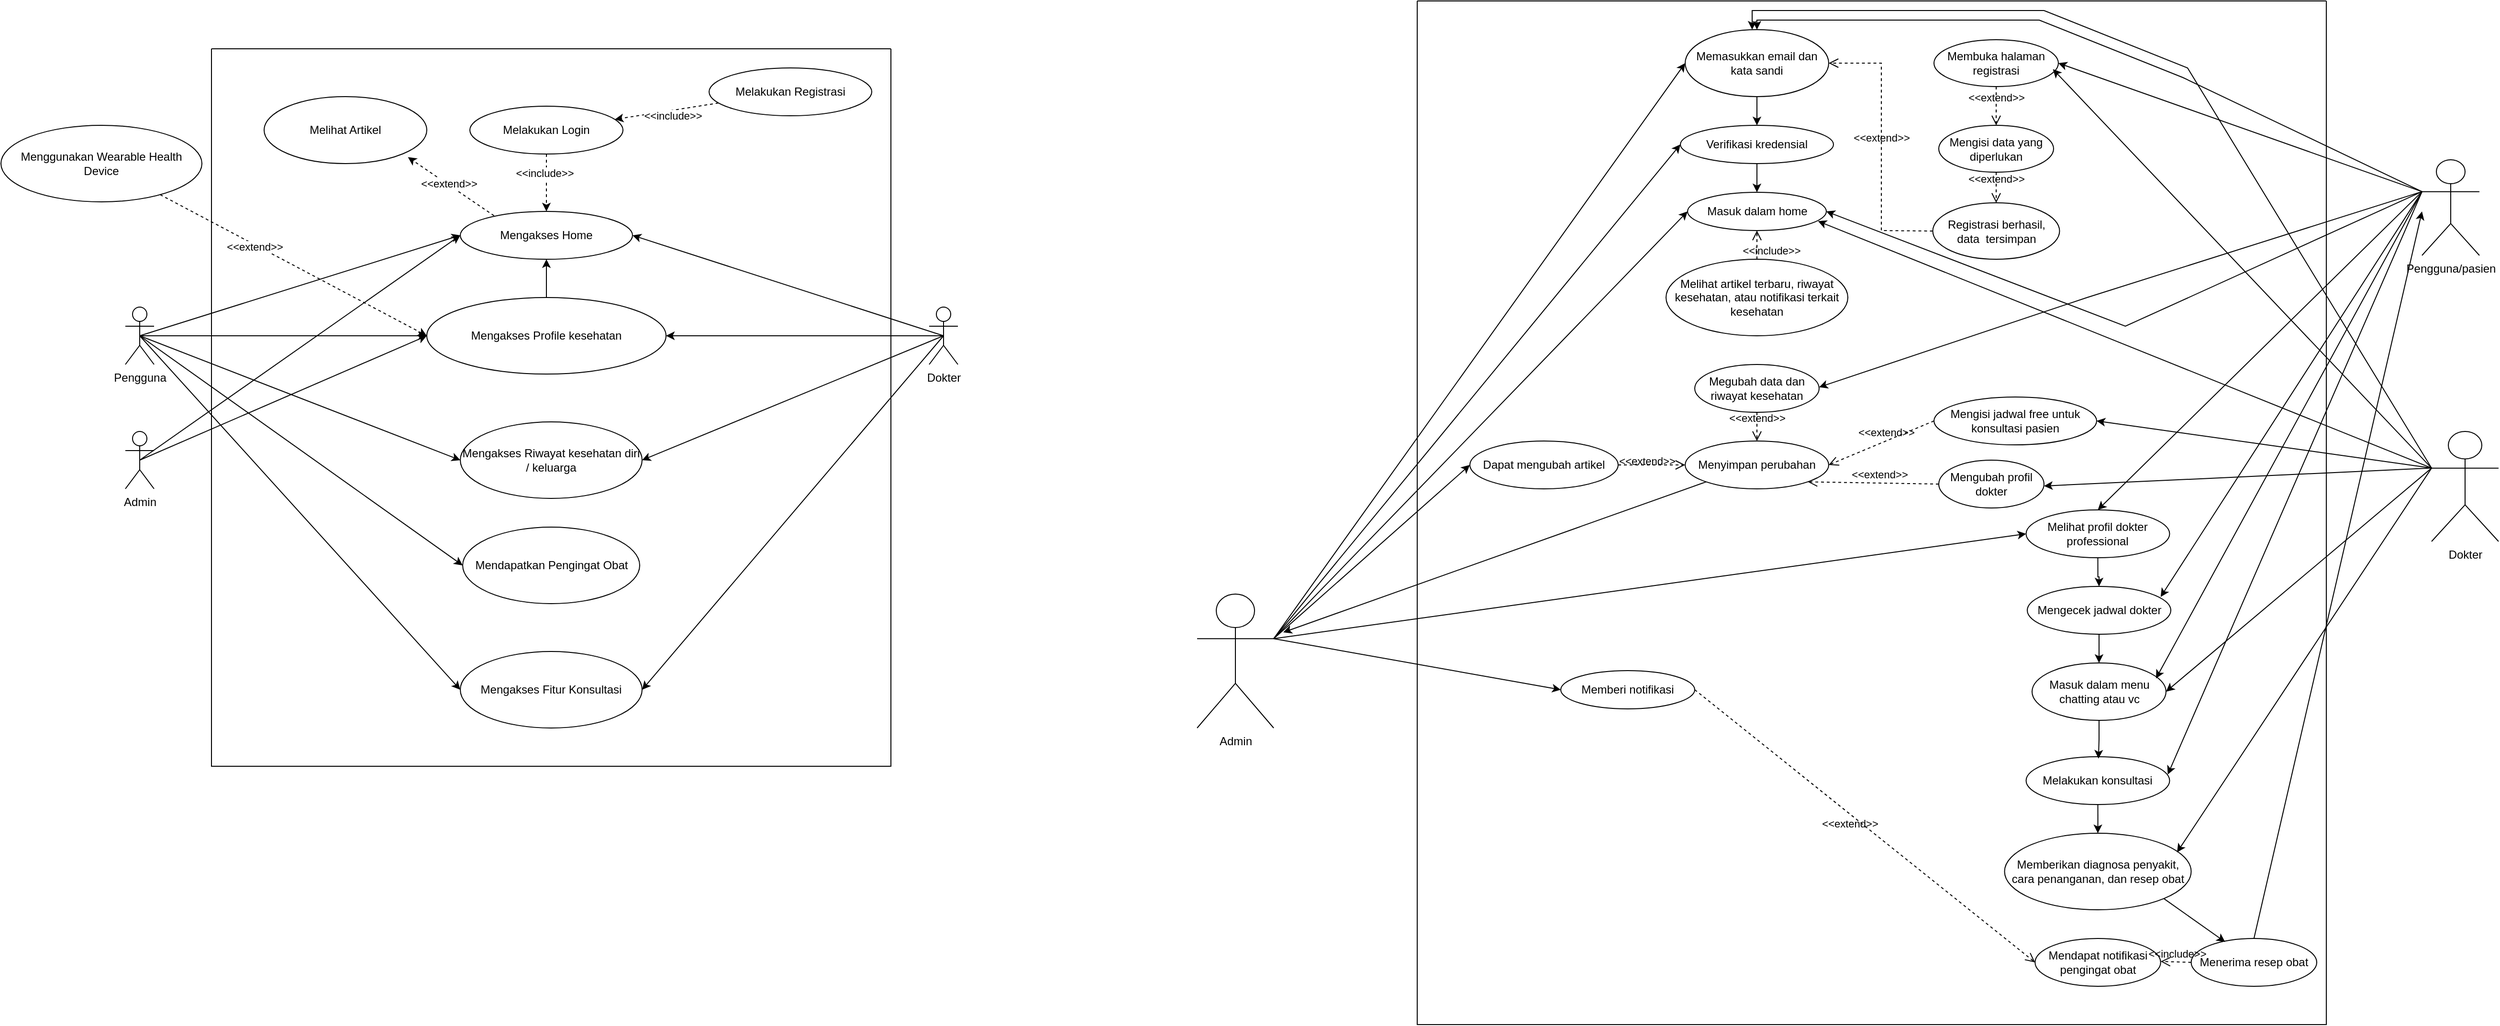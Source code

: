 <mxfile version="24.8.3" pages="2">
  <diagram name="Page-1" id="B0hmuPbm0VEshT8cctYc">
    <mxGraphModel dx="2436" dy="2433" grid="1" gridSize="10" guides="1" tooltips="1" connect="1" arrows="1" fold="1" page="1" pageScale="1" pageWidth="850" pageHeight="1100" math="0" shadow="0">
      <root>
        <mxCell id="0" />
        <mxCell id="1" parent="0" />
        <mxCell id="uNBusU7-LIBpm6ln_LhO-8" style="rounded=0;orthogonalLoop=1;jettySize=auto;html=1;entryX=0;entryY=0.5;entryDx=0;entryDy=0;exitX=0.5;exitY=0.5;exitDx=0;exitDy=0;exitPerimeter=0;" parent="1" source="uNBusU7-LIBpm6ln_LhO-1" target="uNBusU7-LIBpm6ln_LhO-9" edge="1">
          <mxGeometry relative="1" as="geometry">
            <mxPoint x="170" y="-80" as="sourcePoint" />
          </mxGeometry>
        </mxCell>
        <mxCell id="uNBusU7-LIBpm6ln_LhO-23" style="rounded=0;orthogonalLoop=1;jettySize=auto;html=1;exitX=0.5;exitY=0.5;exitDx=0;exitDy=0;exitPerimeter=0;" parent="1" source="uNBusU7-LIBpm6ln_LhO-1" target="uNBusU7-LIBpm6ln_LhO-17" edge="1">
          <mxGeometry relative="1" as="geometry" />
        </mxCell>
        <mxCell id="uNBusU7-LIBpm6ln_LhO-27" style="rounded=0;orthogonalLoop=1;jettySize=auto;html=1;entryX=0;entryY=0.5;entryDx=0;entryDy=0;exitX=0.5;exitY=0.5;exitDx=0;exitDy=0;exitPerimeter=0;" parent="1" source="uNBusU7-LIBpm6ln_LhO-1" target="uNBusU7-LIBpm6ln_LhO-25" edge="1">
          <mxGeometry relative="1" as="geometry" />
        </mxCell>
        <mxCell id="uNBusU7-LIBpm6ln_LhO-29" style="rounded=0;orthogonalLoop=1;jettySize=auto;html=1;entryX=0;entryY=0.5;entryDx=0;entryDy=0;exitX=0.5;exitY=0.5;exitDx=0;exitDy=0;exitPerimeter=0;" parent="1" source="uNBusU7-LIBpm6ln_LhO-1" target="uNBusU7-LIBpm6ln_LhO-26" edge="1">
          <mxGeometry relative="1" as="geometry" />
        </mxCell>
        <mxCell id="uNBusU7-LIBpm6ln_LhO-31" style="rounded=0;orthogonalLoop=1;jettySize=auto;html=1;entryX=0;entryY=0.5;entryDx=0;entryDy=0;exitX=0.5;exitY=0.5;exitDx=0;exitDy=0;exitPerimeter=0;" parent="1" source="uNBusU7-LIBpm6ln_LhO-1" target="uNBusU7-LIBpm6ln_LhO-24" edge="1">
          <mxGeometry relative="1" as="geometry" />
        </mxCell>
        <mxCell id="uNBusU7-LIBpm6ln_LhO-1" value="Pengguna" style="shape=umlActor;verticalLabelPosition=bottom;verticalAlign=top;html=1;outlineConnect=0;" parent="1" vertex="1">
          <mxGeometry x="140" y="-100" width="30" height="60" as="geometry" />
        </mxCell>
        <mxCell id="uNBusU7-LIBpm6ln_LhO-19" style="rounded=0;orthogonalLoop=1;jettySize=auto;html=1;entryX=0;entryY=0.5;entryDx=0;entryDy=0;exitX=0.5;exitY=0.5;exitDx=0;exitDy=0;exitPerimeter=0;" parent="1" source="uNBusU7-LIBpm6ln_LhO-2" target="uNBusU7-LIBpm6ln_LhO-17" edge="1">
          <mxGeometry relative="1" as="geometry" />
        </mxCell>
        <mxCell id="uNBusU7-LIBpm6ln_LhO-2" value="Admin" style="shape=umlActor;verticalLabelPosition=bottom;verticalAlign=top;html=1;outlineConnect=0;" parent="1" vertex="1">
          <mxGeometry x="140" y="30" width="30" height="60" as="geometry" />
        </mxCell>
        <mxCell id="uNBusU7-LIBpm6ln_LhO-11" style="rounded=0;orthogonalLoop=1;jettySize=auto;html=1;entryX=1;entryY=0.5;entryDx=0;entryDy=0;exitX=0.5;exitY=0.5;exitDx=0;exitDy=0;exitPerimeter=0;" parent="1" source="uNBusU7-LIBpm6ln_LhO-3" target="uNBusU7-LIBpm6ln_LhO-9" edge="1">
          <mxGeometry relative="1" as="geometry" />
        </mxCell>
        <mxCell id="uNBusU7-LIBpm6ln_LhO-20" style="rounded=0;orthogonalLoop=1;jettySize=auto;html=1;entryX=1;entryY=0.5;entryDx=0;entryDy=0;exitX=0.5;exitY=0.5;exitDx=0;exitDy=0;exitPerimeter=0;" parent="1" source="uNBusU7-LIBpm6ln_LhO-3" target="uNBusU7-LIBpm6ln_LhO-17" edge="1">
          <mxGeometry relative="1" as="geometry" />
        </mxCell>
        <mxCell id="uNBusU7-LIBpm6ln_LhO-28" style="rounded=0;orthogonalLoop=1;jettySize=auto;html=1;entryX=1;entryY=0.5;entryDx=0;entryDy=0;exitX=0.5;exitY=0.5;exitDx=0;exitDy=0;exitPerimeter=0;" parent="1" source="uNBusU7-LIBpm6ln_LhO-3" target="uNBusU7-LIBpm6ln_LhO-25" edge="1">
          <mxGeometry relative="1" as="geometry" />
        </mxCell>
        <mxCell id="uNBusU7-LIBpm6ln_LhO-30" style="rounded=0;orthogonalLoop=1;jettySize=auto;html=1;entryX=1;entryY=0.5;entryDx=0;entryDy=0;exitX=0.5;exitY=0.5;exitDx=0;exitDy=0;exitPerimeter=0;" parent="1" source="uNBusU7-LIBpm6ln_LhO-3" target="uNBusU7-LIBpm6ln_LhO-24" edge="1">
          <mxGeometry relative="1" as="geometry" />
        </mxCell>
        <mxCell id="uNBusU7-LIBpm6ln_LhO-3" value="Dokter" style="shape=umlActor;verticalLabelPosition=bottom;verticalAlign=top;html=1;outlineConnect=0;" parent="1" vertex="1">
          <mxGeometry x="980" y="-100" width="30" height="60" as="geometry" />
        </mxCell>
        <mxCell id="uNBusU7-LIBpm6ln_LhO-6" value="" style="swimlane;startSize=0;" parent="1" vertex="1">
          <mxGeometry x="230" y="-370" width="710" height="750" as="geometry" />
        </mxCell>
        <mxCell id="uNBusU7-LIBpm6ln_LhO-12" style="rounded=0;orthogonalLoop=1;jettySize=auto;html=1;dashed=1;" parent="uNBusU7-LIBpm6ln_LhO-6" source="uNBusU7-LIBpm6ln_LhO-7" target="uNBusU7-LIBpm6ln_LhO-9" edge="1">
          <mxGeometry relative="1" as="geometry" />
        </mxCell>
        <mxCell id="uNBusU7-LIBpm6ln_LhO-13" value="&amp;lt;&amp;lt;include&amp;gt;&amp;gt;" style="edgeLabel;html=1;align=center;verticalAlign=middle;resizable=0;points=[];" parent="uNBusU7-LIBpm6ln_LhO-12" vertex="1" connectable="0">
          <mxGeometry x="-0.345" y="-2" relative="1" as="geometry">
            <mxPoint as="offset" />
          </mxGeometry>
        </mxCell>
        <mxCell id="uNBusU7-LIBpm6ln_LhO-7" value="Melakukan Login" style="ellipse;whiteSpace=wrap;html=1;" parent="uNBusU7-LIBpm6ln_LhO-6" vertex="1">
          <mxGeometry x="270" y="60" width="160" height="50" as="geometry" />
        </mxCell>
        <mxCell id="uNBusU7-LIBpm6ln_LhO-9" value="Mengakses Home" style="ellipse;whiteSpace=wrap;html=1;" parent="uNBusU7-LIBpm6ln_LhO-6" vertex="1">
          <mxGeometry x="260" y="170" width="180" height="50" as="geometry" />
        </mxCell>
        <mxCell id="uNBusU7-LIBpm6ln_LhO-18" style="rounded=0;orthogonalLoop=1;jettySize=auto;html=1;" parent="uNBusU7-LIBpm6ln_LhO-6" source="uNBusU7-LIBpm6ln_LhO-17" target="uNBusU7-LIBpm6ln_LhO-9" edge="1">
          <mxGeometry relative="1" as="geometry" />
        </mxCell>
        <mxCell id="uNBusU7-LIBpm6ln_LhO-17" value="Mengakses Profile kesehatan" style="ellipse;whiteSpace=wrap;html=1;" parent="uNBusU7-LIBpm6ln_LhO-6" vertex="1">
          <mxGeometry x="225" y="260" width="250" height="80" as="geometry" />
        </mxCell>
        <mxCell id="uNBusU7-LIBpm6ln_LhO-24" value="Mengakses Fitur Konsultasi" style="ellipse;whiteSpace=wrap;html=1;" parent="uNBusU7-LIBpm6ln_LhO-6" vertex="1">
          <mxGeometry x="260" y="630" width="190" height="80" as="geometry" />
        </mxCell>
        <mxCell id="uNBusU7-LIBpm6ln_LhO-25" value="Mengakses Riwayat kesehatan diri / keluarga" style="ellipse;whiteSpace=wrap;html=1;" parent="uNBusU7-LIBpm6ln_LhO-6" vertex="1">
          <mxGeometry x="260" y="390" width="190" height="80" as="geometry" />
        </mxCell>
        <mxCell id="uNBusU7-LIBpm6ln_LhO-26" value="Mendapatkan Pengingat Obat" style="ellipse;whiteSpace=wrap;html=1;" parent="uNBusU7-LIBpm6ln_LhO-6" vertex="1">
          <mxGeometry x="262.5" y="500" width="185" height="80" as="geometry" />
        </mxCell>
        <mxCell id="uNBusU7-LIBpm6ln_LhO-14" value="Melakukan Registrasi" style="ellipse;whiteSpace=wrap;html=1;" parent="uNBusU7-LIBpm6ln_LhO-6" vertex="1">
          <mxGeometry x="520" y="20" width="170" height="50" as="geometry" />
        </mxCell>
        <mxCell id="uNBusU7-LIBpm6ln_LhO-15" style="rounded=0;orthogonalLoop=1;jettySize=auto;html=1;dashed=1;" parent="uNBusU7-LIBpm6ln_LhO-6" source="uNBusU7-LIBpm6ln_LhO-14" target="uNBusU7-LIBpm6ln_LhO-7" edge="1">
          <mxGeometry relative="1" as="geometry" />
        </mxCell>
        <mxCell id="uNBusU7-LIBpm6ln_LhO-16" value="&amp;lt;&amp;lt;include&amp;gt;&amp;gt;" style="edgeLabel;html=1;align=center;verticalAlign=middle;resizable=0;points=[];" parent="uNBusU7-LIBpm6ln_LhO-15" vertex="1" connectable="0">
          <mxGeometry x="-0.101" y="5" relative="1" as="geometry">
            <mxPoint as="offset" />
          </mxGeometry>
        </mxCell>
        <mxCell id="jLb5TBIgQcXXwCUUjgDy-1" value="Melihat Artikel" style="ellipse;whiteSpace=wrap;html=1;" parent="uNBusU7-LIBpm6ln_LhO-6" vertex="1">
          <mxGeometry x="55" y="50" width="170" height="70" as="geometry" />
        </mxCell>
        <mxCell id="jLb5TBIgQcXXwCUUjgDy-4" value="" style="endArrow=classic;html=1;rounded=0;entryX=0.884;entryY=0.904;entryDx=0;entryDy=0;entryPerimeter=0;exitX=0.196;exitY=0.09;exitDx=0;exitDy=0;exitPerimeter=0;dashed=1;" parent="uNBusU7-LIBpm6ln_LhO-6" source="uNBusU7-LIBpm6ln_LhO-9" target="jLb5TBIgQcXXwCUUjgDy-1" edge="1">
          <mxGeometry width="50" height="50" relative="1" as="geometry">
            <mxPoint x="290" y="200" as="sourcePoint" />
            <mxPoint x="340" y="150" as="targetPoint" />
          </mxGeometry>
        </mxCell>
        <mxCell id="jLb5TBIgQcXXwCUUjgDy-5" value="&amp;lt;&amp;lt;extend&amp;gt;&amp;gt;" style="edgeLabel;html=1;align=center;verticalAlign=middle;resizable=0;points=[];" parent="jLb5TBIgQcXXwCUUjgDy-4" vertex="1" connectable="0">
          <mxGeometry x="0.071" y="-1" relative="1" as="geometry">
            <mxPoint as="offset" />
          </mxGeometry>
        </mxCell>
        <mxCell id="uNBusU7-LIBpm6ln_LhO-10" style="rounded=0;orthogonalLoop=1;jettySize=auto;html=1;entryX=0;entryY=0.5;entryDx=0;entryDy=0;exitX=0.5;exitY=0.5;exitDx=0;exitDy=0;exitPerimeter=0;" parent="1" source="uNBusU7-LIBpm6ln_LhO-2" target="uNBusU7-LIBpm6ln_LhO-9" edge="1">
          <mxGeometry relative="1" as="geometry" />
        </mxCell>
        <mxCell id="uNBusU7-LIBpm6ln_LhO-33" style="rounded=0;orthogonalLoop=1;jettySize=auto;html=1;entryX=0;entryY=0.5;entryDx=0;entryDy=0;dashed=1;" parent="1" source="uNBusU7-LIBpm6ln_LhO-32" target="uNBusU7-LIBpm6ln_LhO-17" edge="1">
          <mxGeometry relative="1" as="geometry" />
        </mxCell>
        <mxCell id="uNBusU7-LIBpm6ln_LhO-34" value="&amp;lt;&amp;lt;extend&amp;gt;&amp;gt;" style="edgeLabel;html=1;align=center;verticalAlign=middle;resizable=0;points=[];" parent="uNBusU7-LIBpm6ln_LhO-33" vertex="1" connectable="0">
          <mxGeometry x="-0.286" y="-2" relative="1" as="geometry">
            <mxPoint as="offset" />
          </mxGeometry>
        </mxCell>
        <mxCell id="uNBusU7-LIBpm6ln_LhO-32" value="Menggunakan Wearable Health Device" style="ellipse;whiteSpace=wrap;html=1;" parent="1" vertex="1">
          <mxGeometry x="10" y="-290" width="210" height="80" as="geometry" />
        </mxCell>
        <mxCell id="Jb1v0b-SyOkD85FAjSwU-1" value="" style="swimlane;startSize=0;" parent="1" vertex="1">
          <mxGeometry x="1490" y="-420" width="950" height="1070" as="geometry" />
        </mxCell>
        <mxCell id="Jb1v0b-SyOkD85FAjSwU-4" value="Memasukkan email dan kata sandi" style="ellipse;whiteSpace=wrap;html=1;" parent="Jb1v0b-SyOkD85FAjSwU-1" vertex="1">
          <mxGeometry x="280" y="30" width="150" height="70" as="geometry" />
        </mxCell>
        <mxCell id="Jb1v0b-SyOkD85FAjSwU-44" value="" style="edgeStyle=orthogonalEdgeStyle;rounded=0;orthogonalLoop=1;jettySize=auto;html=1;" parent="Jb1v0b-SyOkD85FAjSwU-1" source="Jb1v0b-SyOkD85FAjSwU-5" target="Jb1v0b-SyOkD85FAjSwU-7" edge="1">
          <mxGeometry relative="1" as="geometry" />
        </mxCell>
        <mxCell id="Jb1v0b-SyOkD85FAjSwU-5" value="Verifikasi kredensial" style="ellipse;whiteSpace=wrap;html=1;" parent="Jb1v0b-SyOkD85FAjSwU-1" vertex="1">
          <mxGeometry x="275" y="130" width="160" height="40" as="geometry" />
        </mxCell>
        <mxCell id="Jb1v0b-SyOkD85FAjSwU-7" value="Masuk dalam home" style="ellipse;whiteSpace=wrap;html=1;" parent="Jb1v0b-SyOkD85FAjSwU-1" vertex="1">
          <mxGeometry x="282.5" y="200" width="145" height="40" as="geometry" />
        </mxCell>
        <mxCell id="Jb1v0b-SyOkD85FAjSwU-8" value="Menyimpan perubahan" style="ellipse;whiteSpace=wrap;html=1;" parent="Jb1v0b-SyOkD85FAjSwU-1" vertex="1">
          <mxGeometry x="280" y="460" width="150" height="50" as="geometry" />
        </mxCell>
        <mxCell id="Jb1v0b-SyOkD85FAjSwU-9" value="Melihat artikel terbaru, riwayat kesehatan, atau notifikasi terkait kesehatan" style="ellipse;whiteSpace=wrap;html=1;" parent="Jb1v0b-SyOkD85FAjSwU-1" vertex="1">
          <mxGeometry x="260" y="270" width="190" height="80" as="geometry" />
        </mxCell>
        <mxCell id="Jb1v0b-SyOkD85FAjSwU-10" value="Megubah data dan riwayat kesehatan" style="ellipse;whiteSpace=wrap;html=1;" parent="Jb1v0b-SyOkD85FAjSwU-1" vertex="1">
          <mxGeometry x="290" y="380" width="130" height="50" as="geometry" />
        </mxCell>
        <mxCell id="Jb1v0b-SyOkD85FAjSwU-14" value="Dapat mengubah artikel" style="ellipse;whiteSpace=wrap;html=1;" parent="Jb1v0b-SyOkD85FAjSwU-1" vertex="1">
          <mxGeometry x="55" y="460" width="155" height="50" as="geometry" />
        </mxCell>
        <mxCell id="Jb1v0b-SyOkD85FAjSwU-36" value="" style="endArrow=classic;html=1;rounded=0;entryX=0.5;entryY=0;entryDx=0;entryDy=0;exitX=0.5;exitY=1;exitDx=0;exitDy=0;" parent="Jb1v0b-SyOkD85FAjSwU-1" source="Jb1v0b-SyOkD85FAjSwU-4" target="Jb1v0b-SyOkD85FAjSwU-5" edge="1">
          <mxGeometry width="50" height="50" relative="1" as="geometry">
            <mxPoint x="500" y="270" as="sourcePoint" />
            <mxPoint x="550" y="220" as="targetPoint" />
          </mxGeometry>
        </mxCell>
        <mxCell id="Jb1v0b-SyOkD85FAjSwU-32" value="Mendapat notifikasi pengingat obat" style="ellipse;whiteSpace=wrap;html=1;" parent="Jb1v0b-SyOkD85FAjSwU-1" vertex="1">
          <mxGeometry x="645.63" y="980" width="131.25" height="50" as="geometry" />
        </mxCell>
        <mxCell id="Jb1v0b-SyOkD85FAjSwU-41" value="&lt;div&gt;Registrasi berhasil, data&amp;nbsp; tersimpan&lt;/div&gt;" style="ellipse;whiteSpace=wrap;html=1;" parent="Jb1v0b-SyOkD85FAjSwU-1" vertex="1">
          <mxGeometry x="538.75" y="211" width="132.5" height="59" as="geometry" />
        </mxCell>
        <mxCell id="Jb1v0b-SyOkD85FAjSwU-60" value="&amp;lt;&amp;lt;extend&amp;gt;&amp;gt;" style="endArrow=open;startArrow=none;endFill=0;startFill=0;endSize=8;html=1;verticalAlign=bottom;dashed=1;labelBackgroundColor=none;rounded=0;entryX=1;entryY=0.5;entryDx=0;entryDy=0;exitX=0;exitY=0.5;exitDx=0;exitDy=0;" parent="Jb1v0b-SyOkD85FAjSwU-1" source="Jb1v0b-SyOkD85FAjSwU-41" target="Jb1v0b-SyOkD85FAjSwU-4" edge="1">
          <mxGeometry width="160" relative="1" as="geometry">
            <mxPoint x="485" y="246" as="sourcePoint" />
            <mxPoint x="485" y="286" as="targetPoint" />
            <Array as="points">
              <mxPoint x="485" y="240" />
              <mxPoint x="485" y="65" />
            </Array>
          </mxGeometry>
        </mxCell>
        <mxCell id="f5vNzj1czjKifrLdtFXq-8" value="&amp;lt;&amp;lt;extend&amp;gt;&amp;gt;" style="endArrow=open;startArrow=none;endFill=0;startFill=0;endSize=8;html=1;verticalAlign=bottom;dashed=1;labelBackgroundColor=none;rounded=0;entryX=0.5;entryY=0;entryDx=0;entryDy=0;exitX=0.5;exitY=1;exitDx=0;exitDy=0;" parent="Jb1v0b-SyOkD85FAjSwU-1" source="Jb1v0b-SyOkD85FAjSwU-10" target="Jb1v0b-SyOkD85FAjSwU-8" edge="1">
          <mxGeometry width="160" relative="1" as="geometry">
            <mxPoint x="472.5" y="495" as="sourcePoint" />
            <mxPoint x="350" y="560" as="targetPoint" />
          </mxGeometry>
        </mxCell>
        <mxCell id="f5vNzj1czjKifrLdtFXq-9" value="&amp;lt;&amp;lt;extend&amp;gt;&amp;gt;" style="endArrow=open;startArrow=none;endFill=0;startFill=0;endSize=8;html=1;verticalAlign=bottom;dashed=1;labelBackgroundColor=none;rounded=0;entryX=0;entryY=0.5;entryDx=0;entryDy=0;exitX=1;exitY=0.5;exitDx=0;exitDy=0;" parent="Jb1v0b-SyOkD85FAjSwU-1" source="Jb1v0b-SyOkD85FAjSwU-14" target="Jb1v0b-SyOkD85FAjSwU-8" edge="1">
          <mxGeometry x="-0.143" y="-5" width="160" relative="1" as="geometry">
            <mxPoint x="156.73" y="420" as="sourcePoint" />
            <mxPoint x="156.73" y="530" as="targetPoint" />
            <mxPoint as="offset" />
          </mxGeometry>
        </mxCell>
        <mxCell id="Jb1v0b-SyOkD85FAjSwU-39" value="Membuka halaman registrasi" style="ellipse;whiteSpace=wrap;html=1;" parent="Jb1v0b-SyOkD85FAjSwU-1" vertex="1">
          <mxGeometry x="540" y="40.5" width="130" height="49" as="geometry" />
        </mxCell>
        <mxCell id="Jb1v0b-SyOkD85FAjSwU-40" value="Mengisi data yang diperlukan" style="ellipse;whiteSpace=wrap;html=1;" parent="Jb1v0b-SyOkD85FAjSwU-1" vertex="1">
          <mxGeometry x="545" y="130" width="120" height="49" as="geometry" />
        </mxCell>
        <mxCell id="Jb1v0b-SyOkD85FAjSwU-42" value="&amp;lt;&amp;lt;extend&amp;gt;&amp;gt;" style="endArrow=open;startArrow=none;endFill=0;startFill=0;endSize=8;html=1;verticalAlign=bottom;dashed=1;labelBackgroundColor=none;rounded=0;entryX=0.5;entryY=0;entryDx=0;entryDy=0;exitX=0.5;exitY=1;exitDx=0;exitDy=0;" parent="Jb1v0b-SyOkD85FAjSwU-1" source="Jb1v0b-SyOkD85FAjSwU-39" target="Jb1v0b-SyOkD85FAjSwU-40" edge="1">
          <mxGeometry width="160" relative="1" as="geometry">
            <mxPoint x="460" y="261" as="sourcePoint" />
            <mxPoint x="620" y="261" as="targetPoint" />
          </mxGeometry>
        </mxCell>
        <mxCell id="Jb1v0b-SyOkD85FAjSwU-43" value="&amp;lt;&amp;lt;extend&amp;gt;&amp;gt;" style="endArrow=open;startArrow=none;endFill=0;startFill=0;endSize=8;html=1;verticalAlign=bottom;dashed=1;labelBackgroundColor=none;rounded=0;entryX=0.5;entryY=0;entryDx=0;entryDy=0;exitX=0.5;exitY=1;exitDx=0;exitDy=0;" parent="Jb1v0b-SyOkD85FAjSwU-1" source="Jb1v0b-SyOkD85FAjSwU-40" target="Jb1v0b-SyOkD85FAjSwU-41" edge="1">
          <mxGeometry width="160" relative="1" as="geometry">
            <mxPoint x="615" y="101" as="sourcePoint" />
            <mxPoint x="615" y="141" as="targetPoint" />
            <Array as="points" />
          </mxGeometry>
        </mxCell>
        <mxCell id="f5vNzj1czjKifrLdtFXq-24" value="" style="endArrow=classic;html=1;rounded=0;exitX=0;exitY=0.333;exitDx=0;exitDy=0;exitPerimeter=0;entryX=0.5;entryY=0;entryDx=0;entryDy=0;" parent="Jb1v0b-SyOkD85FAjSwU-1" source="f5vNzj1czjKifrLdtFXq-5" edge="1">
          <mxGeometry width="50" height="50" relative="1" as="geometry">
            <mxPoint x="965" y="402.333" as="sourcePoint" />
            <mxPoint x="350" y="30" as="targetPoint" />
            <Array as="points">
              <mxPoint x="805" y="70" />
              <mxPoint x="655" y="10" />
              <mxPoint x="350" y="10" />
            </Array>
          </mxGeometry>
        </mxCell>
        <mxCell id="Jb1v0b-SyOkD85FAjSwU-61" value="" style="endArrow=classic;html=1;rounded=0;exitX=0;exitY=0.333;exitDx=0;exitDy=0;exitPerimeter=0;entryX=0.5;entryY=0;entryDx=0;entryDy=0;" parent="Jb1v0b-SyOkD85FAjSwU-1" source="Jb1v0b-SyOkD85FAjSwU-19" target="Jb1v0b-SyOkD85FAjSwU-4" edge="1">
          <mxGeometry width="50" height="50" relative="1" as="geometry">
            <mxPoint x="740" y="440" as="sourcePoint" />
            <mxPoint x="790" y="390" as="targetPoint" />
            <Array as="points">
              <mxPoint x="800" y="80" />
              <mxPoint x="650" y="20" />
              <mxPoint x="355" y="20" />
            </Array>
          </mxGeometry>
        </mxCell>
        <mxCell id="f5vNzj1czjKifrLdtFXq-27" value="&amp;lt;&amp;lt;include&amp;gt;&amp;gt;" style="endArrow=open;startArrow=none;endFill=0;startFill=0;endSize=8;html=1;verticalAlign=bottom;dashed=1;labelBackgroundColor=none;rounded=0;entryX=0.5;entryY=1;entryDx=0;entryDy=0;exitX=0.5;exitY=0;exitDx=0;exitDy=0;" parent="Jb1v0b-SyOkD85FAjSwU-1" source="Jb1v0b-SyOkD85FAjSwU-9" target="Jb1v0b-SyOkD85FAjSwU-7" edge="1">
          <mxGeometry x="-1" y="-15" width="160" relative="1" as="geometry">
            <mxPoint x="500" y="295" as="sourcePoint" />
            <mxPoint x="500.36" y="325" as="targetPoint" />
            <Array as="points" />
            <mxPoint as="offset" />
          </mxGeometry>
        </mxCell>
        <mxCell id="f5vNzj1czjKifrLdtFXq-28" value="" style="endArrow=classic;html=1;rounded=0;entryX=1;entryY=0;entryDx=0;entryDy=0;exitX=0;exitY=0.333;exitDx=0;exitDy=0;exitPerimeter=0;" parent="Jb1v0b-SyOkD85FAjSwU-1" source="Jb1v0b-SyOkD85FAjSwU-19" edge="1">
          <mxGeometry width="50" height="50" relative="1" as="geometry">
            <mxPoint x="993.82" y="216.3" as="sourcePoint" />
            <mxPoint x="420.001" y="403.707" as="targetPoint" />
            <Array as="points">
              <mxPoint x="700" y="310" />
            </Array>
          </mxGeometry>
        </mxCell>
        <mxCell id="ToAjwVcvk16CtdkHvAsD-2" value="" style="edgeStyle=orthogonalEdgeStyle;rounded=0;orthogonalLoop=1;jettySize=auto;html=1;" parent="Jb1v0b-SyOkD85FAjSwU-1" source="f5vNzj1czjKifrLdtFXq-19" target="f5vNzj1czjKifrLdtFXq-21" edge="1">
          <mxGeometry relative="1" as="geometry" />
        </mxCell>
        <mxCell id="f5vNzj1czjKifrLdtFXq-19" value="Melakukan konsultasi" style="ellipse;whiteSpace=wrap;html=1;" parent="Jb1v0b-SyOkD85FAjSwU-1" vertex="1">
          <mxGeometry x="636.26" y="790" width="150" height="50" as="geometry" />
        </mxCell>
        <mxCell id="f5vNzj1czjKifrLdtFXq-21" value="Memberikan diagnosa penyakit, cara penanganan, dan resep obat" style="ellipse;whiteSpace=wrap;html=1;" parent="Jb1v0b-SyOkD85FAjSwU-1" vertex="1">
          <mxGeometry x="613.76" y="870" width="195" height="80" as="geometry" />
        </mxCell>
        <mxCell id="ToAjwVcvk16CtdkHvAsD-5" value="" style="endArrow=classic;html=1;rounded=0;entryX=0.5;entryY=0;entryDx=0;entryDy=0;exitX=0;exitY=0.333;exitDx=0;exitDy=0;exitPerimeter=0;" parent="Jb1v0b-SyOkD85FAjSwU-1" source="Jb1v0b-SyOkD85FAjSwU-19" edge="1">
          <mxGeometry width="50" height="50" relative="1" as="geometry">
            <mxPoint x="1040.88" y="290" as="sourcePoint" />
            <mxPoint x="776.88" y="623" as="targetPoint" />
          </mxGeometry>
        </mxCell>
        <mxCell id="ToAjwVcvk16CtdkHvAsD-6" value="Mengubah profil dokter" style="ellipse;whiteSpace=wrap;html=1;" parent="Jb1v0b-SyOkD85FAjSwU-1" vertex="1">
          <mxGeometry x="545" y="480" width="110" height="50" as="geometry" />
        </mxCell>
        <mxCell id="ToAjwVcvk16CtdkHvAsD-7" value="" style="endArrow=classic;html=1;rounded=0;entryX=1;entryY=0.5;entryDx=0;entryDy=0;exitX=0;exitY=0.333;exitDx=0;exitDy=0;exitPerimeter=0;" parent="Jb1v0b-SyOkD85FAjSwU-1" source="f5vNzj1czjKifrLdtFXq-5" edge="1">
          <mxGeometry width="50" height="50" relative="1" as="geometry">
            <mxPoint x="925" y="530" as="sourcePoint" />
            <mxPoint x="655" y="507" as="targetPoint" />
          </mxGeometry>
        </mxCell>
        <mxCell id="ToAjwVcvk16CtdkHvAsD-8" value="&amp;lt;&amp;lt;extend&amp;gt;&amp;gt;" style="endArrow=open;startArrow=none;endFill=0;startFill=0;endSize=8;html=1;verticalAlign=bottom;dashed=1;labelBackgroundColor=none;rounded=0;entryX=1;entryY=1;entryDx=0;entryDy=0;exitX=0;exitY=0.5;exitDx=0;exitDy=0;" parent="Jb1v0b-SyOkD85FAjSwU-1" source="ToAjwVcvk16CtdkHvAsD-6" target="Jb1v0b-SyOkD85FAjSwU-8" edge="1">
          <mxGeometry x="-0.09" width="160" relative="1" as="geometry">
            <mxPoint x="520" y="460" as="sourcePoint" />
            <mxPoint x="410" y="506" as="targetPoint" />
            <mxPoint as="offset" />
          </mxGeometry>
        </mxCell>
        <mxCell id="ToAjwVcvk16CtdkHvAsD-10" value="Memberi notifikasi" style="ellipse;whiteSpace=wrap;html=1;" parent="Jb1v0b-SyOkD85FAjSwU-1" vertex="1">
          <mxGeometry x="150" y="700" width="140" height="40" as="geometry" />
        </mxCell>
        <mxCell id="ToAjwVcvk16CtdkHvAsD-12" value="&amp;lt;&amp;lt;extend&amp;gt;&amp;gt;" style="endArrow=open;startArrow=none;endFill=0;startFill=0;endSize=8;html=1;verticalAlign=bottom;dashed=1;labelBackgroundColor=none;rounded=0;entryX=0;entryY=0.5;entryDx=0;entryDy=0;" parent="Jb1v0b-SyOkD85FAjSwU-1" target="Jb1v0b-SyOkD85FAjSwU-32" edge="1">
          <mxGeometry x="-0.027" y="-15" width="160" relative="1" as="geometry">
            <mxPoint x="290" y="720" as="sourcePoint" />
            <mxPoint x="352.5" y="719.23" as="targetPoint" />
            <mxPoint x="-1" y="-1" as="offset" />
          </mxGeometry>
        </mxCell>
        <mxCell id="ToAjwVcvk16CtdkHvAsD-14" value="Menerima resep obat" style="ellipse;whiteSpace=wrap;html=1;" parent="Jb1v0b-SyOkD85FAjSwU-1" vertex="1">
          <mxGeometry x="808.76" y="980" width="131.25" height="50" as="geometry" />
        </mxCell>
        <mxCell id="ToAjwVcvk16CtdkHvAsD-15" value="&amp;lt;&amp;lt;include&amp;gt;&amp;gt;" style="endArrow=open;startArrow=none;endFill=0;startFill=0;endSize=8;html=1;verticalAlign=bottom;dashed=1;labelBackgroundColor=none;rounded=0;entryX=1;entryY=1;entryDx=0;entryDy=0;exitX=0;exitY=0.5;exitDx=0;exitDy=0;" parent="Jb1v0b-SyOkD85FAjSwU-1" source="ToAjwVcvk16CtdkHvAsD-14" edge="1">
          <mxGeometry x="-0.09" width="160" relative="1" as="geometry">
            <mxPoint x="913.88" y="1006" as="sourcePoint" />
            <mxPoint x="776.88" y="1004" as="targetPoint" />
            <mxPoint as="offset" />
          </mxGeometry>
        </mxCell>
        <mxCell id="ToAjwVcvk16CtdkHvAsD-16" value="" style="endArrow=classic;html=1;rounded=0;entryX=0.987;entryY=0.372;entryDx=0;entryDy=0;exitX=0;exitY=0.333;exitDx=0;exitDy=0;exitPerimeter=0;entryPerimeter=0;" parent="Jb1v0b-SyOkD85FAjSwU-1" source="f5vNzj1czjKifrLdtFXq-5" edge="1">
          <mxGeometry width="50" height="50" relative="1" as="geometry">
            <mxPoint x="985" y="280" as="sourcePoint" />
            <mxPoint x="794" y="890" as="targetPoint" />
          </mxGeometry>
        </mxCell>
        <mxCell id="ToAjwVcvk16CtdkHvAsD-19" value="" style="endArrow=classic;html=1;rounded=0;exitX=1;exitY=1;exitDx=0;exitDy=0;entryX=0.271;entryY=0.074;entryDx=0;entryDy=0;entryPerimeter=0;" parent="Jb1v0b-SyOkD85FAjSwU-1" source="f5vNzj1czjKifrLdtFXq-21" target="ToAjwVcvk16CtdkHvAsD-14" edge="1">
          <mxGeometry width="50" height="50" relative="1" as="geometry">
            <mxPoint x="960" y="1020" as="sourcePoint" />
            <mxPoint x="1010" y="970" as="targetPoint" />
          </mxGeometry>
        </mxCell>
        <mxCell id="Jb1v0b-SyOkD85FAjSwU-18" value="Admin" style="shape=umlActor;verticalLabelPosition=bottom;verticalAlign=top;html=1;outlineConnect=0;" parent="1" vertex="1">
          <mxGeometry x="1260" y="200" width="80" height="140" as="geometry" />
        </mxCell>
        <mxCell id="Jb1v0b-SyOkD85FAjSwU-19" value="Pengguna/pasien" style="shape=umlActor;verticalLabelPosition=bottom;verticalAlign=top;html=1;outlineConnect=0;" parent="1" vertex="1">
          <mxGeometry x="2540" y="-254" width="60" height="100" as="geometry" />
        </mxCell>
        <mxCell id="Jb1v0b-SyOkD85FAjSwU-34" value="" style="endArrow=classic;html=1;rounded=0;entryX=1;entryY=0.5;entryDx=0;entryDy=0;exitX=0;exitY=0.333;exitDx=0;exitDy=0;exitPerimeter=0;" parent="1" source="Jb1v0b-SyOkD85FAjSwU-19" target="Jb1v0b-SyOkD85FAjSwU-39" edge="1">
          <mxGeometry width="50" height="50" relative="1" as="geometry">
            <mxPoint x="2020" y="10" as="sourcePoint" />
            <mxPoint x="2160" y="-320" as="targetPoint" />
          </mxGeometry>
        </mxCell>
        <mxCell id="Jb1v0b-SyOkD85FAjSwU-58" value="" style="endArrow=classic;html=1;rounded=0;exitX=1;exitY=0.333;exitDx=0;exitDy=0;exitPerimeter=0;entryX=0;entryY=0.5;entryDx=0;entryDy=0;" parent="1" source="Jb1v0b-SyOkD85FAjSwU-18" target="Jb1v0b-SyOkD85FAjSwU-5" edge="1">
          <mxGeometry width="50" height="50" relative="1" as="geometry">
            <mxPoint x="1940" y="180" as="sourcePoint" />
            <mxPoint x="1990" y="130" as="targetPoint" />
          </mxGeometry>
        </mxCell>
        <mxCell id="Jb1v0b-SyOkD85FAjSwU-59" value="" style="endArrow=classic;html=1;rounded=0;entryX=0;entryY=0.5;entryDx=0;entryDy=0;exitX=1;exitY=0.333;exitDx=0;exitDy=0;exitPerimeter=0;" parent="1" source="Jb1v0b-SyOkD85FAjSwU-18" target="Jb1v0b-SyOkD85FAjSwU-14" edge="1">
          <mxGeometry width="50" height="50" relative="1" as="geometry">
            <mxPoint x="1340" y="250" as="sourcePoint" />
            <mxPoint x="1640" y="-120" as="targetPoint" />
          </mxGeometry>
        </mxCell>
        <mxCell id="f5vNzj1czjKifrLdtFXq-1" value="" style="endArrow=classic;html=1;rounded=0;exitX=1;exitY=0.333;exitDx=0;exitDy=0;exitPerimeter=0;entryX=0;entryY=0.5;entryDx=0;entryDy=0;" parent="1" source="Jb1v0b-SyOkD85FAjSwU-18" target="Jb1v0b-SyOkD85FAjSwU-4" edge="1">
          <mxGeometry width="50" height="50" relative="1" as="geometry">
            <mxPoint x="1990" y="60" as="sourcePoint" />
            <mxPoint x="2040" y="10" as="targetPoint" />
          </mxGeometry>
        </mxCell>
        <mxCell id="f5vNzj1czjKifrLdtFXq-2" value="" style="endArrow=classic;html=1;rounded=0;exitX=1;exitY=0.333;exitDx=0;exitDy=0;exitPerimeter=0;entryX=0;entryY=0.5;entryDx=0;entryDy=0;" parent="1" source="Jb1v0b-SyOkD85FAjSwU-18" target="Jb1v0b-SyOkD85FAjSwU-7" edge="1">
          <mxGeometry width="50" height="50" relative="1" as="geometry">
            <mxPoint x="1990" y="140" as="sourcePoint" />
            <mxPoint x="2040" y="90" as="targetPoint" />
          </mxGeometry>
        </mxCell>
        <mxCell id="f5vNzj1czjKifrLdtFXq-4" value="Mengisi jadwal free untuk konsultasi pasien" style="ellipse;whiteSpace=wrap;html=1;" parent="1" vertex="1">
          <mxGeometry x="2030" y="-6" width="170" height="50" as="geometry" />
        </mxCell>
        <mxCell id="f5vNzj1czjKifrLdtFXq-5" value="Dokter" style="shape=umlActor;verticalLabelPosition=bottom;verticalAlign=top;html=1;outlineConnect=0;" parent="1" vertex="1">
          <mxGeometry x="2550" y="30" width="70" height="115" as="geometry" />
        </mxCell>
        <mxCell id="f5vNzj1czjKifrLdtFXq-6" value="" style="endArrow=classic;html=1;rounded=0;entryX=1;entryY=0.5;entryDx=0;entryDy=0;exitX=0;exitY=0.333;exitDx=0;exitDy=0;exitPerimeter=0;" parent="1" source="f5vNzj1czjKifrLdtFXq-5" target="f5vNzj1czjKifrLdtFXq-4" edge="1">
          <mxGeometry width="50" height="50" relative="1" as="geometry">
            <mxPoint x="1870" y="-136" as="sourcePoint" />
            <mxPoint x="1920" y="-186" as="targetPoint" />
          </mxGeometry>
        </mxCell>
        <mxCell id="f5vNzj1czjKifrLdtFXq-7" value="" style="endArrow=classic;html=1;rounded=0;entryX=0.956;entryY=0.629;entryDx=0;entryDy=0;exitX=0;exitY=0.333;exitDx=0;exitDy=0;exitPerimeter=0;entryPerimeter=0;" parent="1" source="f5vNzj1czjKifrLdtFXq-5" target="Jb1v0b-SyOkD85FAjSwU-39" edge="1">
          <mxGeometry width="50" height="50" relative="1" as="geometry">
            <mxPoint x="2475" y="-211" as="sourcePoint" />
            <mxPoint x="2180" y="-299" as="targetPoint" />
          </mxGeometry>
        </mxCell>
        <mxCell id="f5vNzj1czjKifrLdtFXq-10" value="" style="edgeStyle=orthogonalEdgeStyle;rounded=0;orthogonalLoop=1;jettySize=auto;html=1;" parent="1" source="f5vNzj1czjKifrLdtFXq-11" edge="1">
          <mxGeometry relative="1" as="geometry">
            <mxPoint x="2201.88" y="372" as="targetPoint" />
          </mxGeometry>
        </mxCell>
        <mxCell id="f5vNzj1czjKifrLdtFXq-11" value="Masuk dalam menu chatting atau vc" style="ellipse;whiteSpace=wrap;html=1;" parent="1" vertex="1">
          <mxGeometry x="2132.5" y="272" width="140" height="60" as="geometry" />
        </mxCell>
        <mxCell id="f5vNzj1czjKifrLdtFXq-14" value="" style="edgeStyle=orthogonalEdgeStyle;rounded=0;orthogonalLoop=1;jettySize=auto;html=1;" parent="1" source="f5vNzj1czjKifrLdtFXq-15" target="f5vNzj1czjKifrLdtFXq-17" edge="1">
          <mxGeometry relative="1" as="geometry" />
        </mxCell>
        <mxCell id="f5vNzj1czjKifrLdtFXq-15" value="Melihat profil dokter professional" style="ellipse;whiteSpace=wrap;html=1;" parent="1" vertex="1">
          <mxGeometry x="2126.25" y="112" width="150" height="50" as="geometry" />
        </mxCell>
        <mxCell id="f5vNzj1czjKifrLdtFXq-16" value="" style="edgeStyle=orthogonalEdgeStyle;rounded=0;orthogonalLoop=1;jettySize=auto;html=1;" parent="1" source="f5vNzj1czjKifrLdtFXq-17" target="f5vNzj1czjKifrLdtFXq-11" edge="1">
          <mxGeometry relative="1" as="geometry" />
        </mxCell>
        <mxCell id="f5vNzj1czjKifrLdtFXq-17" value="Mengecek jadwal dokter" style="ellipse;whiteSpace=wrap;html=1;" parent="1" vertex="1">
          <mxGeometry x="2127.5" y="192" width="150" height="50" as="geometry" />
        </mxCell>
        <mxCell id="f5vNzj1czjKifrLdtFXq-25" value="" style="endArrow=classic;html=1;rounded=0;entryX=1;entryY=0.5;entryDx=0;entryDy=0;exitX=0;exitY=0.333;exitDx=0;exitDy=0;exitPerimeter=0;" parent="1" source="Jb1v0b-SyOkD85FAjSwU-19" target="Jb1v0b-SyOkD85FAjSwU-7" edge="1">
          <mxGeometry width="50" height="50" relative="1" as="geometry">
            <mxPoint x="2280" y="-60" as="sourcePoint" />
            <mxPoint x="2330" y="-110" as="targetPoint" />
            <Array as="points">
              <mxPoint x="2230" y="-80" />
            </Array>
          </mxGeometry>
        </mxCell>
        <mxCell id="f5vNzj1czjKifrLdtFXq-26" value="" style="endArrow=classic;html=1;rounded=0;exitX=0;exitY=0.333;exitDx=0;exitDy=0;exitPerimeter=0;entryX=0.94;entryY=0.754;entryDx=0;entryDy=0;entryPerimeter=0;" parent="1" source="f5vNzj1czjKifrLdtFXq-5" target="Jb1v0b-SyOkD85FAjSwU-7" edge="1">
          <mxGeometry width="50" height="50" relative="1" as="geometry">
            <mxPoint x="2468.01" y="54.053" as="sourcePoint" />
            <mxPoint x="1910.0" y="-180.0" as="targetPoint" />
          </mxGeometry>
        </mxCell>
        <mxCell id="f5vNzj1czjKifrLdtFXq-29" value="&amp;lt;&amp;lt;extend&amp;gt;&amp;gt;" style="endArrow=open;startArrow=none;endFill=0;startFill=0;endSize=8;html=1;verticalAlign=bottom;dashed=1;labelBackgroundColor=none;rounded=0;entryX=1;entryY=0.5;entryDx=0;entryDy=0;exitX=0;exitY=0.5;exitDx=0;exitDy=0;" parent="1" source="f5vNzj1czjKifrLdtFXq-4" target="Jb1v0b-SyOkD85FAjSwU-8" edge="1">
          <mxGeometry x="-0.09" width="160" relative="1" as="geometry">
            <mxPoint x="1710" y="75" as="sourcePoint" />
            <mxPoint x="1780" y="75" as="targetPoint" />
            <mxPoint as="offset" />
          </mxGeometry>
        </mxCell>
        <mxCell id="ToAjwVcvk16CtdkHvAsD-1" value="" style="endArrow=classic;html=1;rounded=0;exitX=1;exitY=0.333;exitDx=0;exitDy=0;exitPerimeter=0;entryX=0;entryY=0.5;entryDx=0;entryDy=0;" parent="1" source="Jb1v0b-SyOkD85FAjSwU-18" target="f5vNzj1czjKifrLdtFXq-15" edge="1">
          <mxGeometry width="50" height="50" relative="1" as="geometry">
            <mxPoint x="1350" y="257" as="sourcePoint" />
            <mxPoint x="1855" y="100" as="targetPoint" />
          </mxGeometry>
        </mxCell>
        <mxCell id="ToAjwVcvk16CtdkHvAsD-4" value="" style="endArrow=classic;html=1;rounded=0;entryX=0.5;entryY=0;entryDx=0;entryDy=0;exitX=0;exitY=0.333;exitDx=0;exitDy=0;exitPerimeter=0;" parent="1" source="Jb1v0b-SyOkD85FAjSwU-19" target="f5vNzj1czjKifrLdtFXq-15" edge="1">
          <mxGeometry width="50" height="50" relative="1" as="geometry">
            <mxPoint x="2060" y="90" as="sourcePoint" />
            <mxPoint x="2110" y="40" as="targetPoint" />
          </mxGeometry>
        </mxCell>
        <mxCell id="f5vNzj1czjKifrLdtFXq-3" value="" style="endArrow=classic;html=1;rounded=0;exitX=0;exitY=1;exitDx=0;exitDy=0;" parent="1" source="Jb1v0b-SyOkD85FAjSwU-8" edge="1">
          <mxGeometry width="50" height="50" relative="1" as="geometry">
            <mxPoint x="1480" y="396.667" as="sourcePoint" />
            <mxPoint x="1350" y="240" as="targetPoint" />
          </mxGeometry>
        </mxCell>
        <mxCell id="ToAjwVcvk16CtdkHvAsD-9" value="" style="endArrow=classic;html=1;rounded=0;entryX=0.925;entryY=0.271;entryDx=0;entryDy=0;exitX=0;exitY=0.333;exitDx=0;exitDy=0;exitPerimeter=0;entryPerimeter=0;" parent="1" source="Jb1v0b-SyOkD85FAjSwU-19" target="f5vNzj1czjKifrLdtFXq-11" edge="1">
          <mxGeometry width="50" height="50" relative="1" as="geometry">
            <mxPoint x="2474.38" y="-120" as="sourcePoint" />
            <mxPoint x="2276.26" y="304" as="targetPoint" />
          </mxGeometry>
        </mxCell>
        <mxCell id="ToAjwVcvk16CtdkHvAsD-11" value="" style="endArrow=classic;html=1;rounded=0;exitX=1;exitY=0.333;exitDx=0;exitDy=0;exitPerimeter=0;entryX=0;entryY=0.5;entryDx=0;entryDy=0;" parent="1" source="Jb1v0b-SyOkD85FAjSwU-18" target="ToAjwVcvk16CtdkHvAsD-10" edge="1">
          <mxGeometry width="50" height="50" relative="1" as="geometry">
            <mxPoint x="2050" y="380" as="sourcePoint" />
            <mxPoint x="2100" y="330" as="targetPoint" />
          </mxGeometry>
        </mxCell>
        <mxCell id="ToAjwVcvk16CtdkHvAsD-13" value="" style="endArrow=classic;html=1;rounded=0;entryX=0.987;entryY=0.372;entryDx=0;entryDy=0;exitX=0;exitY=0.333;exitDx=0;exitDy=0;exitPerimeter=0;entryPerimeter=0;" parent="1" source="Jb1v0b-SyOkD85FAjSwU-19" target="f5vNzj1czjKifrLdtFXq-19" edge="1">
          <mxGeometry width="50" height="50" relative="1" as="geometry">
            <mxPoint x="2541.5" y="60" as="sourcePoint" />
            <mxPoint x="2277.5" y="393" as="targetPoint" />
          </mxGeometry>
        </mxCell>
        <mxCell id="ToAjwVcvk16CtdkHvAsD-17" value="" style="endArrow=classic;html=1;rounded=0;entryX=1;entryY=0.5;entryDx=0;entryDy=0;exitX=0;exitY=0.333;exitDx=0;exitDy=0;exitPerimeter=0;" parent="1" source="f5vNzj1czjKifrLdtFXq-5" target="f5vNzj1czjKifrLdtFXq-11" edge="1">
          <mxGeometry width="50" height="50" relative="1" as="geometry">
            <mxPoint x="2670" y="280" as="sourcePoint" />
            <mxPoint x="2720" y="230" as="targetPoint" />
          </mxGeometry>
        </mxCell>
        <mxCell id="ToAjwVcvk16CtdkHvAsD-18" value="" style="endArrow=classic;html=1;rounded=0;exitX=0.5;exitY=0;exitDx=0;exitDy=0;" parent="1" source="ToAjwVcvk16CtdkHvAsD-14" edge="1">
          <mxGeometry width="50" height="50" relative="1" as="geometry">
            <mxPoint x="2856" y="-240.997" as="sourcePoint" />
            <mxPoint x="2540" y="-200" as="targetPoint" />
          </mxGeometry>
        </mxCell>
      </root>
    </mxGraphModel>
  </diagram>
  <diagram id="ceyb9IBgqmm6Sffj_TD4" name="Page-2">
    <mxGraphModel dx="464" dy="1839" grid="1" gridSize="10" guides="1" tooltips="1" connect="1" arrows="1" fold="1" page="1" pageScale="1" pageWidth="850" pageHeight="1100" math="0" shadow="0">
      <root>
        <mxCell id="0" />
        <mxCell id="1" parent="0" />
        <mxCell id="Zlr3_-CGLOSDlMT_74Ff-34" style="rounded=0;orthogonalLoop=1;jettySize=auto;html=1;entryX=0;entryY=0.5;entryDx=0;entryDy=0;exitX=0.5;exitY=0.5;exitDx=0;exitDy=0;exitPerimeter=0;" parent="1" source="Zlr3_-CGLOSDlMT_74Ff-39" target="Zlr3_-CGLOSDlMT_74Ff-51" edge="1">
          <mxGeometry relative="1" as="geometry">
            <mxPoint x="110" y="140" as="sourcePoint" />
          </mxGeometry>
        </mxCell>
        <mxCell id="Zlr3_-CGLOSDlMT_74Ff-35" style="rounded=0;orthogonalLoop=1;jettySize=auto;html=1;exitX=0.5;exitY=0.5;exitDx=0;exitDy=0;exitPerimeter=0;" parent="1" source="Zlr3_-CGLOSDlMT_74Ff-39" target="Zlr3_-CGLOSDlMT_74Ff-53" edge="1">
          <mxGeometry relative="1" as="geometry" />
        </mxCell>
        <mxCell id="Zlr3_-CGLOSDlMT_74Ff-36" style="rounded=0;orthogonalLoop=1;jettySize=auto;html=1;entryX=0;entryY=0.5;entryDx=0;entryDy=0;exitX=0.5;exitY=0.5;exitDx=0;exitDy=0;exitPerimeter=0;" parent="1" source="Zlr3_-CGLOSDlMT_74Ff-39" target="Zlr3_-CGLOSDlMT_74Ff-55" edge="1">
          <mxGeometry relative="1" as="geometry" />
        </mxCell>
        <mxCell id="Zlr3_-CGLOSDlMT_74Ff-37" style="rounded=0;orthogonalLoop=1;jettySize=auto;html=1;entryX=0;entryY=0.5;entryDx=0;entryDy=0;exitX=0.5;exitY=0.5;exitDx=0;exitDy=0;exitPerimeter=0;" parent="1" source="Zlr3_-CGLOSDlMT_74Ff-39" target="Zlr3_-CGLOSDlMT_74Ff-56" edge="1">
          <mxGeometry relative="1" as="geometry" />
        </mxCell>
        <mxCell id="Zlr3_-CGLOSDlMT_74Ff-38" style="rounded=0;orthogonalLoop=1;jettySize=auto;html=1;entryX=0;entryY=0.5;entryDx=0;entryDy=0;exitX=0.5;exitY=0.5;exitDx=0;exitDy=0;exitPerimeter=0;" parent="1" source="Zlr3_-CGLOSDlMT_74Ff-39" target="Zlr3_-CGLOSDlMT_74Ff-54" edge="1">
          <mxGeometry relative="1" as="geometry" />
        </mxCell>
        <mxCell id="Zlr3_-CGLOSDlMT_74Ff-39" value="Pengguna" style="shape=umlActor;verticalLabelPosition=bottom;verticalAlign=top;html=1;outlineConnect=0;" parent="1" vertex="1">
          <mxGeometry x="80" y="120" width="30" height="60" as="geometry" />
        </mxCell>
        <mxCell id="Zlr3_-CGLOSDlMT_74Ff-40" style="rounded=0;orthogonalLoop=1;jettySize=auto;html=1;entryX=0;entryY=0.5;entryDx=0;entryDy=0;exitX=0.5;exitY=0.5;exitDx=0;exitDy=0;exitPerimeter=0;" parent="1" source="Zlr3_-CGLOSDlMT_74Ff-41" target="Zlr3_-CGLOSDlMT_74Ff-53" edge="1">
          <mxGeometry relative="1" as="geometry" />
        </mxCell>
        <mxCell id="Zlr3_-CGLOSDlMT_74Ff-41" value="Admin" style="shape=umlActor;verticalLabelPosition=bottom;verticalAlign=top;html=1;outlineConnect=0;" parent="1" vertex="1">
          <mxGeometry x="80" y="250" width="30" height="60" as="geometry" />
        </mxCell>
        <mxCell id="Zlr3_-CGLOSDlMT_74Ff-42" style="rounded=0;orthogonalLoop=1;jettySize=auto;html=1;entryX=1;entryY=0.5;entryDx=0;entryDy=0;exitX=0.5;exitY=0.5;exitDx=0;exitDy=0;exitPerimeter=0;" parent="1" source="Zlr3_-CGLOSDlMT_74Ff-46" target="Zlr3_-CGLOSDlMT_74Ff-51" edge="1">
          <mxGeometry relative="1" as="geometry" />
        </mxCell>
        <mxCell id="Zlr3_-CGLOSDlMT_74Ff-43" style="rounded=0;orthogonalLoop=1;jettySize=auto;html=1;entryX=1;entryY=0.5;entryDx=0;entryDy=0;exitX=0.5;exitY=0.5;exitDx=0;exitDy=0;exitPerimeter=0;" parent="1" source="Zlr3_-CGLOSDlMT_74Ff-46" target="Zlr3_-CGLOSDlMT_74Ff-53" edge="1">
          <mxGeometry relative="1" as="geometry" />
        </mxCell>
        <mxCell id="Zlr3_-CGLOSDlMT_74Ff-44" style="rounded=0;orthogonalLoop=1;jettySize=auto;html=1;entryX=1;entryY=0.5;entryDx=0;entryDy=0;exitX=0.5;exitY=0.5;exitDx=0;exitDy=0;exitPerimeter=0;" parent="1" source="Zlr3_-CGLOSDlMT_74Ff-46" target="Zlr3_-CGLOSDlMT_74Ff-55" edge="1">
          <mxGeometry relative="1" as="geometry" />
        </mxCell>
        <mxCell id="Zlr3_-CGLOSDlMT_74Ff-45" style="rounded=0;orthogonalLoop=1;jettySize=auto;html=1;entryX=1;entryY=0.5;entryDx=0;entryDy=0;exitX=0.5;exitY=0.5;exitDx=0;exitDy=0;exitPerimeter=0;" parent="1" source="Zlr3_-CGLOSDlMT_74Ff-46" target="Zlr3_-CGLOSDlMT_74Ff-54" edge="1">
          <mxGeometry relative="1" as="geometry" />
        </mxCell>
        <mxCell id="Zlr3_-CGLOSDlMT_74Ff-46" value="Dokter" style="shape=umlActor;verticalLabelPosition=bottom;verticalAlign=top;html=1;outlineConnect=0;" parent="1" vertex="1">
          <mxGeometry x="920" y="120" width="30" height="60" as="geometry" />
        </mxCell>
        <mxCell id="Zlr3_-CGLOSDlMT_74Ff-47" value="" style="swimlane;startSize=0;" parent="1" vertex="1">
          <mxGeometry x="170" y="-110" width="710" height="940" as="geometry" />
        </mxCell>
        <mxCell id="Zlr3_-CGLOSDlMT_74Ff-50" value="Melakukan Login" style="ellipse;whiteSpace=wrap;html=1;" parent="Zlr3_-CGLOSDlMT_74Ff-47" vertex="1">
          <mxGeometry x="275" y="100" width="160" height="50" as="geometry" />
        </mxCell>
        <mxCell id="Zlr3_-CGLOSDlMT_74Ff-51" value="Halaman Selamat Datang" style="ellipse;whiteSpace=wrap;html=1;" parent="Zlr3_-CGLOSDlMT_74Ff-47" vertex="1">
          <mxGeometry x="265" y="190" width="180" height="50" as="geometry" />
        </mxCell>
        <mxCell id="Zlr3_-CGLOSDlMT_74Ff-52" style="rounded=0;orthogonalLoop=1;jettySize=auto;html=1;" parent="Zlr3_-CGLOSDlMT_74Ff-47" source="Zlr3_-CGLOSDlMT_74Ff-53" target="Zlr3_-CGLOSDlMT_74Ff-51" edge="1">
          <mxGeometry relative="1" as="geometry" />
        </mxCell>
        <mxCell id="Zlr3_-CGLOSDlMT_74Ff-53" value="Mengakses Profile kesehatan" style="ellipse;whiteSpace=wrap;html=1;" parent="Zlr3_-CGLOSDlMT_74Ff-47" vertex="1">
          <mxGeometry x="230" y="300" width="250" height="80" as="geometry" />
        </mxCell>
        <mxCell id="Zlr3_-CGLOSDlMT_74Ff-54" value="Mengakses Fitur Konsultasi" style="ellipse;whiteSpace=wrap;html=1;" parent="Zlr3_-CGLOSDlMT_74Ff-47" vertex="1">
          <mxGeometry x="260" y="780" width="190" height="80" as="geometry" />
        </mxCell>
        <mxCell id="Zlr3_-CGLOSDlMT_74Ff-55" value="Akses Riwayat kesehatan" style="ellipse;whiteSpace=wrap;html=1;" parent="Zlr3_-CGLOSDlMT_74Ff-47" vertex="1">
          <mxGeometry x="257.5" y="550" width="190" height="80" as="geometry" />
        </mxCell>
        <mxCell id="Zlr3_-CGLOSDlMT_74Ff-56" value="Pengingat Obat" style="ellipse;whiteSpace=wrap;html=1;" parent="Zlr3_-CGLOSDlMT_74Ff-47" vertex="1">
          <mxGeometry x="260" y="660" width="185" height="80" as="geometry" />
        </mxCell>
        <mxCell id="Zlr3_-CGLOSDlMT_74Ff-57" value="Melakukan Registrasi" style="ellipse;whiteSpace=wrap;html=1;" parent="Zlr3_-CGLOSDlMT_74Ff-47" vertex="1">
          <mxGeometry x="510" y="20" width="170" height="50" as="geometry" />
        </mxCell>
        <mxCell id="Zlr3_-CGLOSDlMT_74Ff-58" style="rounded=0;orthogonalLoop=1;jettySize=auto;html=1;dashed=1;" parent="Zlr3_-CGLOSDlMT_74Ff-47" source="Zlr3_-CGLOSDlMT_74Ff-57" target="Zlr3_-CGLOSDlMT_74Ff-50" edge="1">
          <mxGeometry relative="1" as="geometry" />
        </mxCell>
        <mxCell id="Zlr3_-CGLOSDlMT_74Ff-59" value="&amp;lt;&amp;lt;include&amp;gt;&amp;gt;" style="edgeLabel;html=1;align=center;verticalAlign=middle;resizable=0;points=[];" parent="Zlr3_-CGLOSDlMT_74Ff-58" vertex="1" connectable="0">
          <mxGeometry x="-0.101" y="5" relative="1" as="geometry">
            <mxPoint as="offset" />
          </mxGeometry>
        </mxCell>
        <mxCell id="Zlr3_-CGLOSDlMT_74Ff-60" value="Melihat Artikel" style="ellipse;whiteSpace=wrap;html=1;" parent="Zlr3_-CGLOSDlMT_74Ff-47" vertex="1">
          <mxGeometry x="55" y="50" width="170" height="70" as="geometry" />
        </mxCell>
        <mxCell id="Zlr3_-CGLOSDlMT_74Ff-61" value="" style="endArrow=classic;html=1;rounded=0;entryX=0.884;entryY=0.904;entryDx=0;entryDy=0;entryPerimeter=0;exitX=0.196;exitY=0.09;exitDx=0;exitDy=0;exitPerimeter=0;dashed=1;" parent="Zlr3_-CGLOSDlMT_74Ff-47" source="Zlr3_-CGLOSDlMT_74Ff-51" target="Zlr3_-CGLOSDlMT_74Ff-60" edge="1">
          <mxGeometry width="50" height="50" relative="1" as="geometry">
            <mxPoint x="290" y="200" as="sourcePoint" />
            <mxPoint x="340" y="150" as="targetPoint" />
          </mxGeometry>
        </mxCell>
        <mxCell id="Zlr3_-CGLOSDlMT_74Ff-62" value="&amp;lt;&amp;lt;extend&amp;gt;&amp;gt;" style="edgeLabel;html=1;align=center;verticalAlign=middle;resizable=0;points=[];" parent="Zlr3_-CGLOSDlMT_74Ff-61" vertex="1" connectable="0">
          <mxGeometry x="0.071" y="-1" relative="1" as="geometry">
            <mxPoint as="offset" />
          </mxGeometry>
        </mxCell>
        <mxCell id="Zlr3_-CGLOSDlMT_74Ff-66" value="Menggunakan Wearable Health Device" style="ellipse;whiteSpace=wrap;html=1;" parent="Zlr3_-CGLOSDlMT_74Ff-47" vertex="1">
          <mxGeometry x="250" y="440" width="210" height="80" as="geometry" />
        </mxCell>
        <mxCell id="Zlr3_-CGLOSDlMT_74Ff-64" style="rounded=0;orthogonalLoop=1;jettySize=auto;html=1;entryX=0.5;entryY=1;entryDx=0;entryDy=0;dashed=1;" parent="Zlr3_-CGLOSDlMT_74Ff-47" source="Zlr3_-CGLOSDlMT_74Ff-66" target="Zlr3_-CGLOSDlMT_74Ff-53" edge="1">
          <mxGeometry relative="1" as="geometry" />
        </mxCell>
        <mxCell id="Zlr3_-CGLOSDlMT_74Ff-65" value="&amp;lt;&amp;lt;extend&amp;gt;&amp;gt;" style="edgeLabel;html=1;align=center;verticalAlign=middle;resizable=0;points=[];" parent="Zlr3_-CGLOSDlMT_74Ff-64" vertex="1" connectable="0">
          <mxGeometry x="-0.286" y="-2" relative="1" as="geometry">
            <mxPoint as="offset" />
          </mxGeometry>
        </mxCell>
        <mxCell id="Zlr3_-CGLOSDlMT_74Ff-63" style="rounded=0;orthogonalLoop=1;jettySize=auto;html=1;entryX=0;entryY=0.5;entryDx=0;entryDy=0;exitX=0.5;exitY=0.5;exitDx=0;exitDy=0;exitPerimeter=0;" parent="1" source="Zlr3_-CGLOSDlMT_74Ff-41" target="Zlr3_-CGLOSDlMT_74Ff-51" edge="1">
          <mxGeometry relative="1" as="geometry" />
        </mxCell>
        <mxCell id="cMK5RkmM0i4R7ThBFfMu-1" style="rounded=0;orthogonalLoop=1;jettySize=auto;html=1;entryX=0;entryY=0.5;entryDx=0;entryDy=0;exitX=0.5;exitY=0.5;exitDx=0;exitDy=0;exitPerimeter=0;" parent="1" source="Zlr3_-CGLOSDlMT_74Ff-39" target="Zlr3_-CGLOSDlMT_74Ff-50" edge="1">
          <mxGeometry relative="1" as="geometry">
            <mxPoint x="105" y="160" as="sourcePoint" />
            <mxPoint x="445" y="115" as="targetPoint" />
          </mxGeometry>
        </mxCell>
      </root>
    </mxGraphModel>
  </diagram>
</mxfile>
